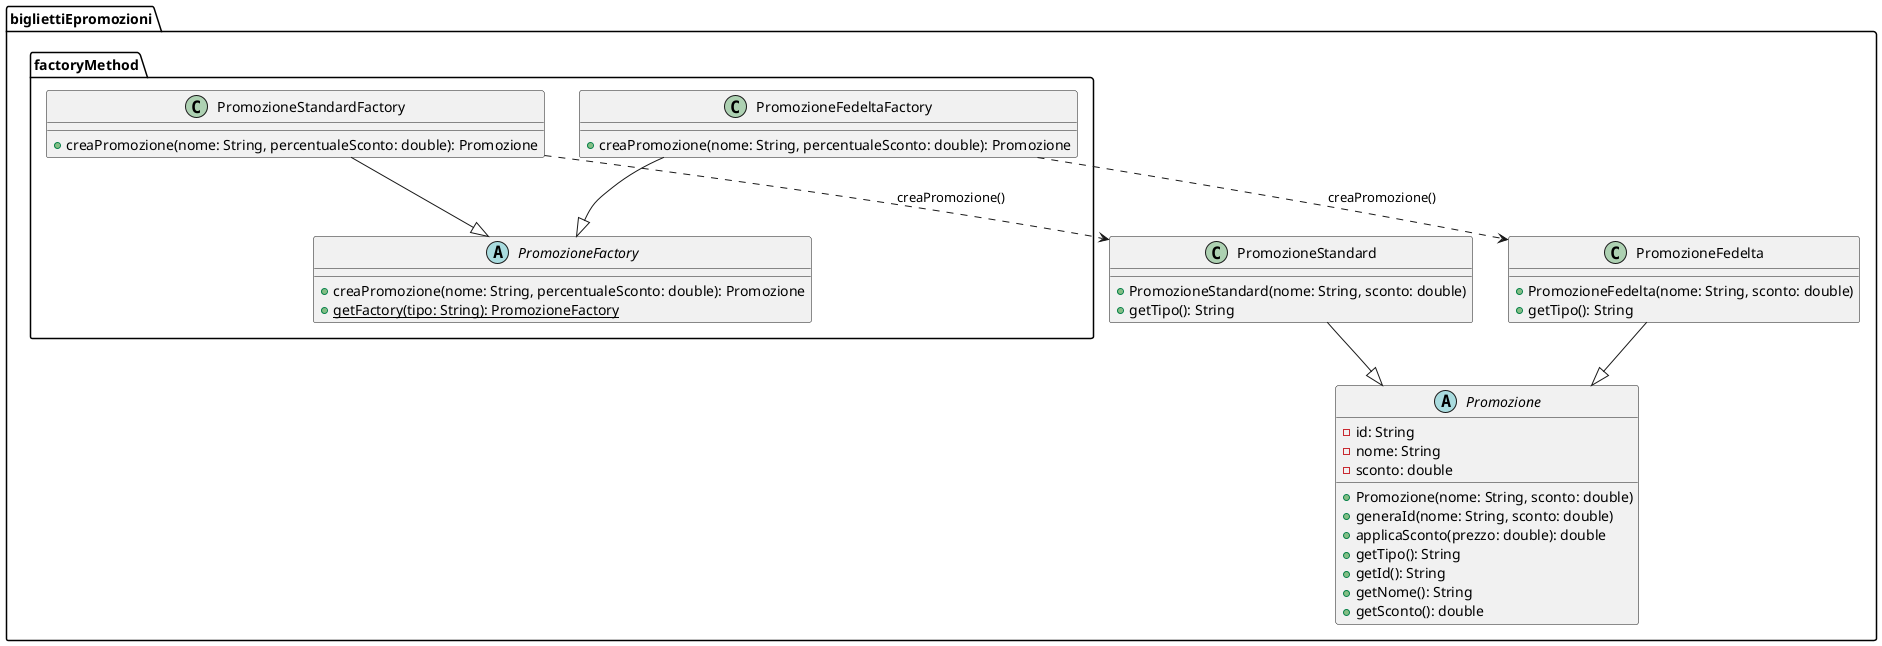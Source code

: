 @startuml
package bigliettiEpromozioni.factoryMethod {
  abstract class PromozioneFactory {
    + creaPromozione(nome: String, percentualeSconto: double): Promozione
    + getFactory(tipo: String): PromozioneFactory {static}
  }

  class PromozioneStandardFactory {
    + creaPromozione(nome: String, percentualeSconto: double): Promozione
  }

  class PromozioneFedeltaFactory {
    + creaPromozione(nome: String, percentualeSconto: double): Promozione
  }
}

package bigliettiEpromozioni {
  abstract class Promozione {
    - id: String
    - nome: String
    - sconto: double
    + Promozione(nome: String, sconto: double)
    + generaId(nome: String, sconto: double)
    + applicaSconto(prezzo: double): double
    + getTipo(): String
    + getId(): String
    + getNome(): String
    + getSconto(): double
  }

  class PromozioneStandard {
    + PromozioneStandard(nome: String, sconto: double)
    + getTipo(): String
  }

  class PromozioneFedelta {
    + PromozioneFedelta(nome: String, sconto: double)
    + getTipo(): String
  }
}

PromozioneStandardFactory --|> PromozioneFactory
PromozioneFedeltaFactory --|> PromozioneFactory

PromozioneStandard --|> Promozione
PromozioneFedelta --|> Promozione

PromozioneStandardFactory ..> PromozioneStandard : creaPromozione()
PromozioneFedeltaFactory ..> PromozioneFedelta : creaPromozione()
@enduml